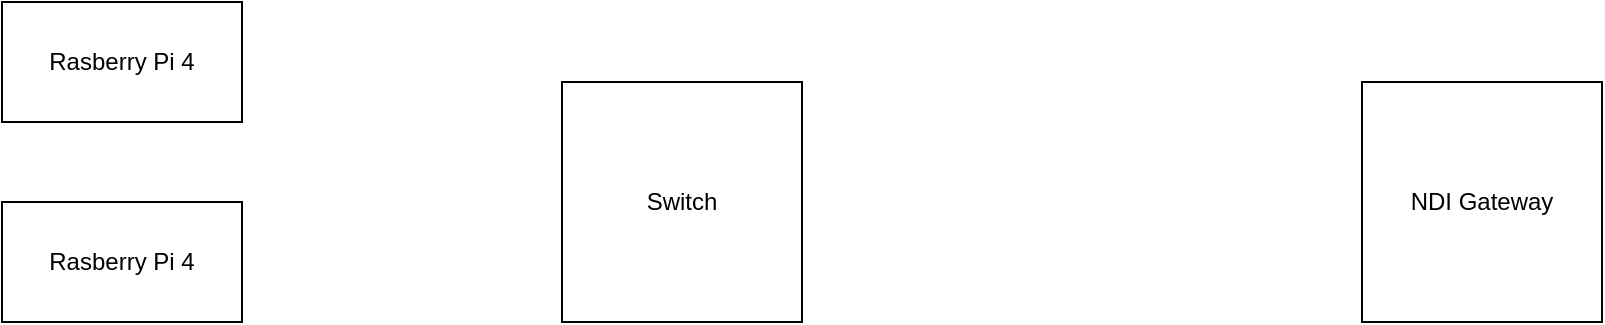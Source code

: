 <mxfile version="22.0.8" type="github">
  <diagram name="Page-1" id="huXib3_UpxiIcokg_2-L">
    <mxGraphModel dx="1400" dy="744" grid="1" gridSize="10" guides="1" tooltips="1" connect="1" arrows="1" fold="1" page="1" pageScale="1" pageWidth="1654" pageHeight="1169" math="0" shadow="0">
      <root>
        <mxCell id="0" />
        <mxCell id="1" parent="0" />
        <mxCell id="A3nxTUrVnWNC7ZoqORWL-1" value="NDI Gateway" style="rounded=0;whiteSpace=wrap;html=1;" vertex="1" parent="1">
          <mxGeometry x="1000" y="360" width="120" height="120" as="geometry" />
        </mxCell>
        <mxCell id="A3nxTUrVnWNC7ZoqORWL-2" value="Switch" style="rounded=0;whiteSpace=wrap;html=1;" vertex="1" parent="1">
          <mxGeometry x="600" y="360" width="120" height="120" as="geometry" />
        </mxCell>
        <mxCell id="A3nxTUrVnWNC7ZoqORWL-3" value="Rasberry Pi 4" style="rounded=0;whiteSpace=wrap;html=1;" vertex="1" parent="1">
          <mxGeometry x="320" y="420" width="120" height="60" as="geometry" />
        </mxCell>
        <mxCell id="A3nxTUrVnWNC7ZoqORWL-4" value="Rasberry Pi 4" style="rounded=0;whiteSpace=wrap;html=1;" vertex="1" parent="1">
          <mxGeometry x="320" y="320" width="120" height="60" as="geometry" />
        </mxCell>
      </root>
    </mxGraphModel>
  </diagram>
</mxfile>
